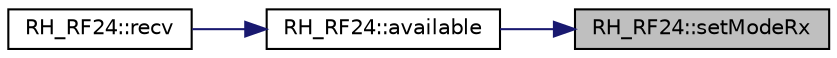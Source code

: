 digraph "RH_RF24::setModeRx"
{
 // LATEX_PDF_SIZE
  edge [fontname="Helvetica",fontsize="10",labelfontname="Helvetica",labelfontsize="10"];
  node [fontname="Helvetica",fontsize="10",shape=record];
  rankdir="RL";
  Node1 [label="RH_RF24::setModeRx",height=0.2,width=0.4,color="black", fillcolor="grey75", style="filled", fontcolor="black",tooltip=" "];
  Node1 -> Node2 [dir="back",color="midnightblue",fontsize="10",style="solid",fontname="Helvetica"];
  Node2 [label="RH_RF24::available",height=0.2,width=0.4,color="black", fillcolor="white", style="filled",URL="$class_r_h___r_f24.html#ad807aee44ebdc88869aca06ceefb6607",tooltip=" "];
  Node2 -> Node3 [dir="back",color="midnightblue",fontsize="10",style="solid",fontname="Helvetica"];
  Node3 [label="RH_RF24::recv",height=0.2,width=0.4,color="black", fillcolor="white", style="filled",URL="$class_r_h___r_f24.html#a9937ab8c31b887a2d47c9e7fd2c7370e",tooltip=" "];
}

